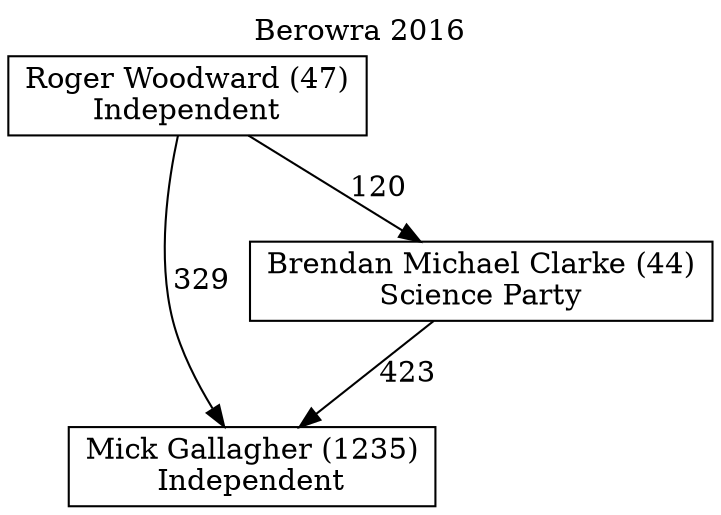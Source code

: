 // House preference flow
digraph "Mick Gallagher (1235)_Berowra_2016" {
	graph [label="Berowra 2016" labelloc=t mclimit=10]
	node [shape=box]
	"Mick Gallagher (1235)" [label="Mick Gallagher (1235)
Independent"]
	"Brendan Michael Clarke (44)" [label="Brendan Michael Clarke (44)
Science Party"]
	"Roger Woodward (47)" [label="Roger Woodward (47)
Independent"]
	"Brendan Michael Clarke (44)" -> "Mick Gallagher (1235)" [label=423]
	"Roger Woodward (47)" -> "Brendan Michael Clarke (44)" [label=120]
	"Roger Woodward (47)" -> "Mick Gallagher (1235)" [label=329]
}
